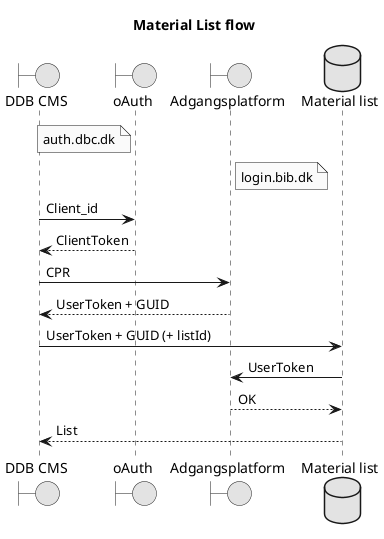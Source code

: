 @startuml						
title   Material List flow
						
' Skinparams '						
skinparam monochrome true						
'skinparam handwritten true						


boundary "DDB CMS"
boundary "oAuth"
boundary "Adgangsplatform"
database "Material list"

note left of oAuth : auth.dbc.dk
note right of Adgangsplatform : login.bib.dk

"DDB CMS" -> "oAuth" : Client_id
"oAuth" --> "DDB CMS" : ClientToken

"DDB CMS" -> "Adgangsplatform" : CPR
"Adgangsplatform" --> "DDB CMS": UserToken + GUID

"DDB CMS" -> "Material list" : UserToken + GUID (+ listId)
"Material list" -> "Adgangsplatform" : UserToken
"Adgangsplatform" --> "Material list" : OK 
"Material list" --> "DDB CMS" : List

@enduml
